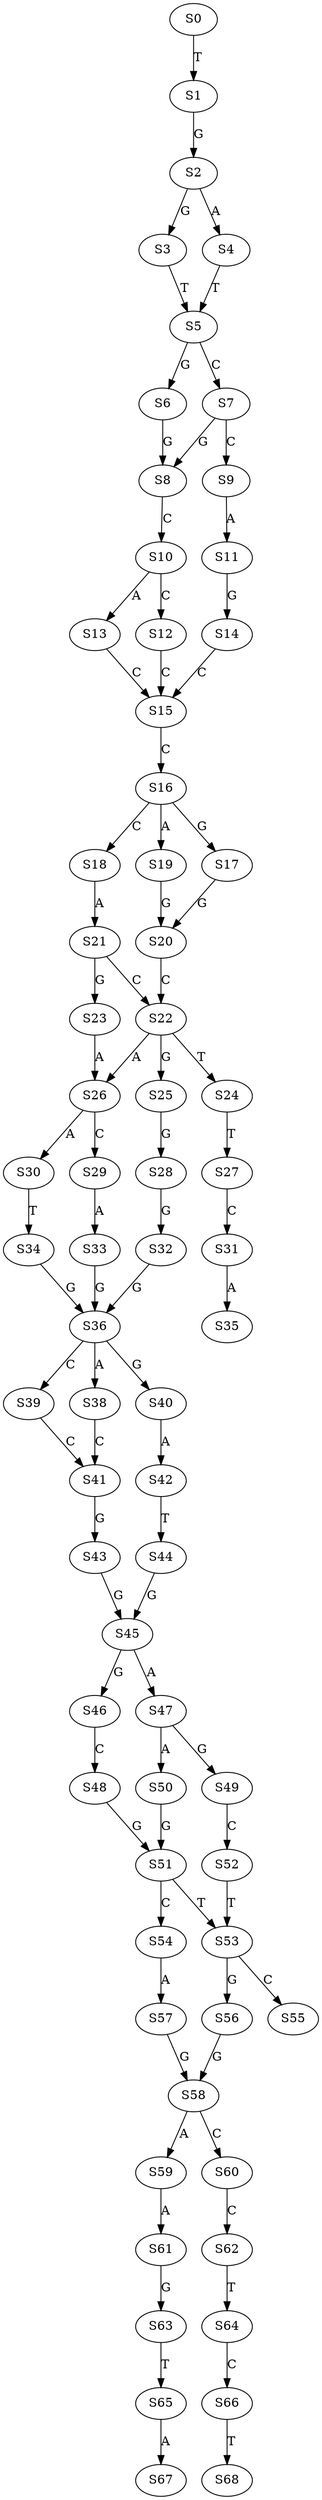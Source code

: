 strict digraph  {
	S0 -> S1 [ label = T ];
	S1 -> S2 [ label = G ];
	S2 -> S3 [ label = G ];
	S2 -> S4 [ label = A ];
	S3 -> S5 [ label = T ];
	S4 -> S5 [ label = T ];
	S5 -> S6 [ label = G ];
	S5 -> S7 [ label = C ];
	S6 -> S8 [ label = G ];
	S7 -> S8 [ label = G ];
	S7 -> S9 [ label = C ];
	S8 -> S10 [ label = C ];
	S9 -> S11 [ label = A ];
	S10 -> S12 [ label = C ];
	S10 -> S13 [ label = A ];
	S11 -> S14 [ label = G ];
	S12 -> S15 [ label = C ];
	S13 -> S15 [ label = C ];
	S14 -> S15 [ label = C ];
	S15 -> S16 [ label = C ];
	S16 -> S17 [ label = G ];
	S16 -> S18 [ label = C ];
	S16 -> S19 [ label = A ];
	S17 -> S20 [ label = G ];
	S18 -> S21 [ label = A ];
	S19 -> S20 [ label = G ];
	S20 -> S22 [ label = C ];
	S21 -> S22 [ label = C ];
	S21 -> S23 [ label = G ];
	S22 -> S24 [ label = T ];
	S22 -> S25 [ label = G ];
	S22 -> S26 [ label = A ];
	S23 -> S26 [ label = A ];
	S24 -> S27 [ label = T ];
	S25 -> S28 [ label = G ];
	S26 -> S29 [ label = C ];
	S26 -> S30 [ label = A ];
	S27 -> S31 [ label = C ];
	S28 -> S32 [ label = G ];
	S29 -> S33 [ label = A ];
	S30 -> S34 [ label = T ];
	S31 -> S35 [ label = A ];
	S32 -> S36 [ label = G ];
	S33 -> S36 [ label = G ];
	S34 -> S36 [ label = G ];
	S36 -> S38 [ label = A ];
	S36 -> S39 [ label = C ];
	S36 -> S40 [ label = G ];
	S38 -> S41 [ label = C ];
	S39 -> S41 [ label = C ];
	S40 -> S42 [ label = A ];
	S41 -> S43 [ label = G ];
	S42 -> S44 [ label = T ];
	S43 -> S45 [ label = G ];
	S44 -> S45 [ label = G ];
	S45 -> S46 [ label = G ];
	S45 -> S47 [ label = A ];
	S46 -> S48 [ label = C ];
	S47 -> S49 [ label = G ];
	S47 -> S50 [ label = A ];
	S48 -> S51 [ label = G ];
	S49 -> S52 [ label = C ];
	S50 -> S51 [ label = G ];
	S51 -> S53 [ label = T ];
	S51 -> S54 [ label = C ];
	S52 -> S53 [ label = T ];
	S53 -> S55 [ label = C ];
	S53 -> S56 [ label = G ];
	S54 -> S57 [ label = A ];
	S56 -> S58 [ label = G ];
	S57 -> S58 [ label = G ];
	S58 -> S59 [ label = A ];
	S58 -> S60 [ label = C ];
	S59 -> S61 [ label = A ];
	S60 -> S62 [ label = C ];
	S61 -> S63 [ label = G ];
	S62 -> S64 [ label = T ];
	S63 -> S65 [ label = T ];
	S64 -> S66 [ label = C ];
	S65 -> S67 [ label = A ];
	S66 -> S68 [ label = T ];
}
